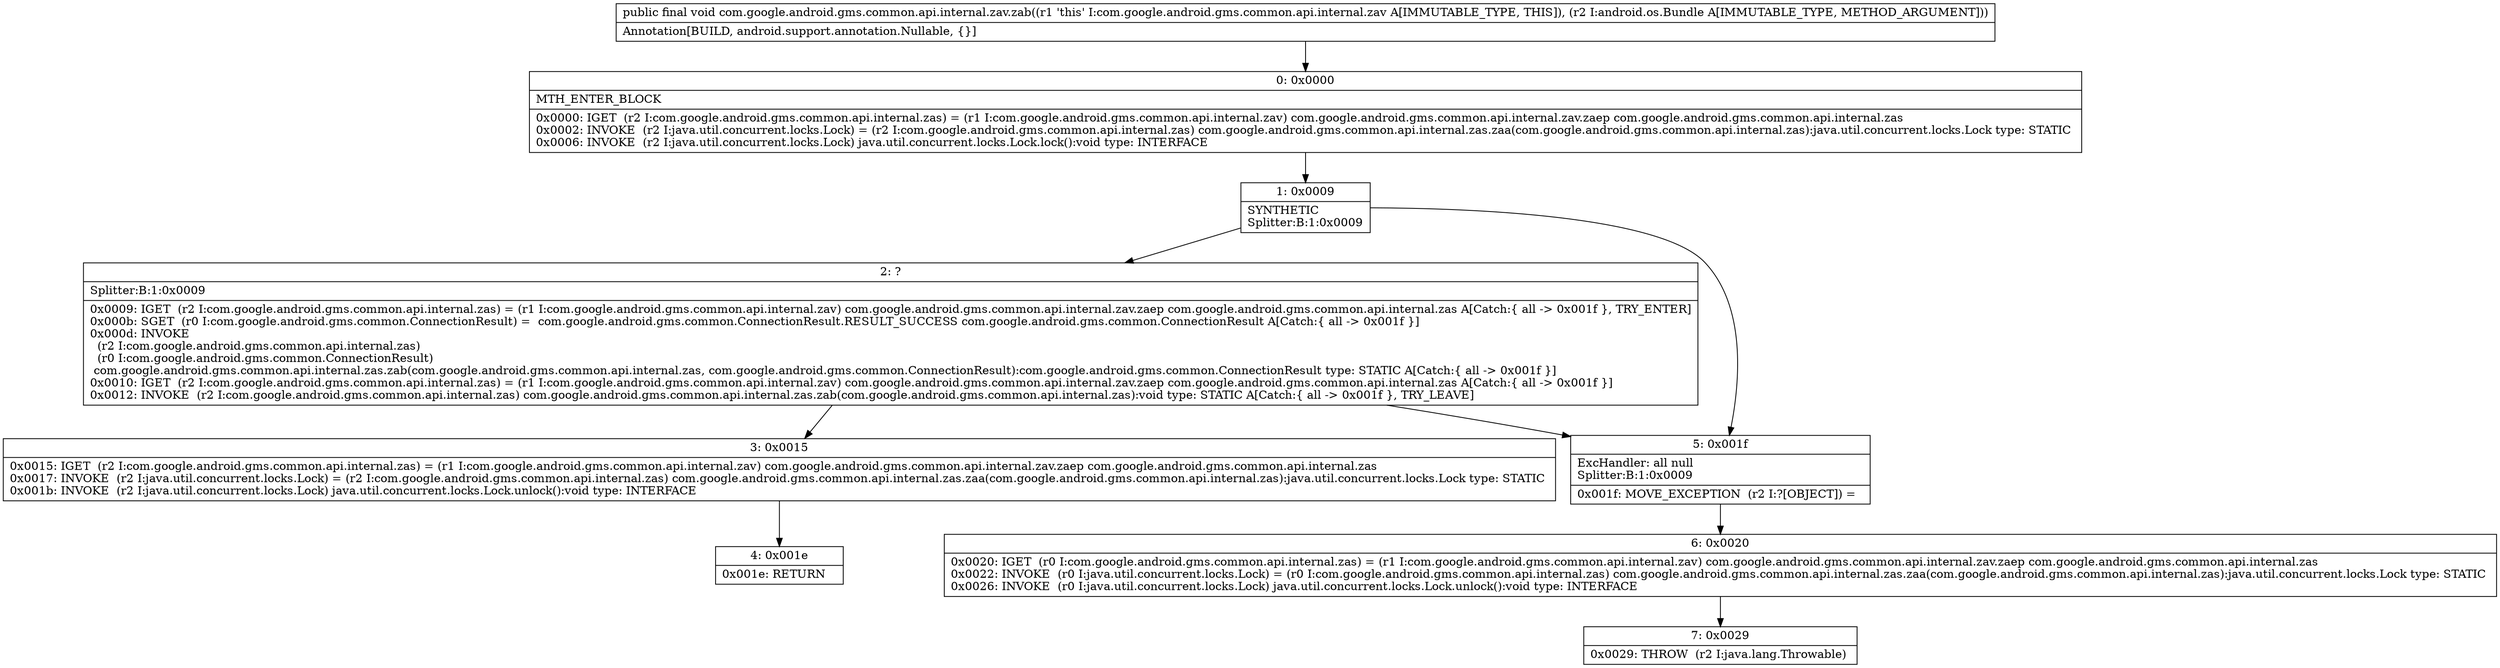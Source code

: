 digraph "CFG forcom.google.android.gms.common.api.internal.zav.zab(Landroid\/os\/Bundle;)V" {
Node_0 [shape=record,label="{0\:\ 0x0000|MTH_ENTER_BLOCK\l|0x0000: IGET  (r2 I:com.google.android.gms.common.api.internal.zas) = (r1 I:com.google.android.gms.common.api.internal.zav) com.google.android.gms.common.api.internal.zav.zaep com.google.android.gms.common.api.internal.zas \l0x0002: INVOKE  (r2 I:java.util.concurrent.locks.Lock) = (r2 I:com.google.android.gms.common.api.internal.zas) com.google.android.gms.common.api.internal.zas.zaa(com.google.android.gms.common.api.internal.zas):java.util.concurrent.locks.Lock type: STATIC \l0x0006: INVOKE  (r2 I:java.util.concurrent.locks.Lock) java.util.concurrent.locks.Lock.lock():void type: INTERFACE \l}"];
Node_1 [shape=record,label="{1\:\ 0x0009|SYNTHETIC\lSplitter:B:1:0x0009\l}"];
Node_2 [shape=record,label="{2\:\ ?|Splitter:B:1:0x0009\l|0x0009: IGET  (r2 I:com.google.android.gms.common.api.internal.zas) = (r1 I:com.google.android.gms.common.api.internal.zav) com.google.android.gms.common.api.internal.zav.zaep com.google.android.gms.common.api.internal.zas A[Catch:\{ all \-\> 0x001f \}, TRY_ENTER]\l0x000b: SGET  (r0 I:com.google.android.gms.common.ConnectionResult) =  com.google.android.gms.common.ConnectionResult.RESULT_SUCCESS com.google.android.gms.common.ConnectionResult A[Catch:\{ all \-\> 0x001f \}]\l0x000d: INVOKE  \l  (r2 I:com.google.android.gms.common.api.internal.zas)\l  (r0 I:com.google.android.gms.common.ConnectionResult)\l com.google.android.gms.common.api.internal.zas.zab(com.google.android.gms.common.api.internal.zas, com.google.android.gms.common.ConnectionResult):com.google.android.gms.common.ConnectionResult type: STATIC A[Catch:\{ all \-\> 0x001f \}]\l0x0010: IGET  (r2 I:com.google.android.gms.common.api.internal.zas) = (r1 I:com.google.android.gms.common.api.internal.zav) com.google.android.gms.common.api.internal.zav.zaep com.google.android.gms.common.api.internal.zas A[Catch:\{ all \-\> 0x001f \}]\l0x0012: INVOKE  (r2 I:com.google.android.gms.common.api.internal.zas) com.google.android.gms.common.api.internal.zas.zab(com.google.android.gms.common.api.internal.zas):void type: STATIC A[Catch:\{ all \-\> 0x001f \}, TRY_LEAVE]\l}"];
Node_3 [shape=record,label="{3\:\ 0x0015|0x0015: IGET  (r2 I:com.google.android.gms.common.api.internal.zas) = (r1 I:com.google.android.gms.common.api.internal.zav) com.google.android.gms.common.api.internal.zav.zaep com.google.android.gms.common.api.internal.zas \l0x0017: INVOKE  (r2 I:java.util.concurrent.locks.Lock) = (r2 I:com.google.android.gms.common.api.internal.zas) com.google.android.gms.common.api.internal.zas.zaa(com.google.android.gms.common.api.internal.zas):java.util.concurrent.locks.Lock type: STATIC \l0x001b: INVOKE  (r2 I:java.util.concurrent.locks.Lock) java.util.concurrent.locks.Lock.unlock():void type: INTERFACE \l}"];
Node_4 [shape=record,label="{4\:\ 0x001e|0x001e: RETURN   \l}"];
Node_5 [shape=record,label="{5\:\ 0x001f|ExcHandler: all null\lSplitter:B:1:0x0009\l|0x001f: MOVE_EXCEPTION  (r2 I:?[OBJECT]) =  \l}"];
Node_6 [shape=record,label="{6\:\ 0x0020|0x0020: IGET  (r0 I:com.google.android.gms.common.api.internal.zas) = (r1 I:com.google.android.gms.common.api.internal.zav) com.google.android.gms.common.api.internal.zav.zaep com.google.android.gms.common.api.internal.zas \l0x0022: INVOKE  (r0 I:java.util.concurrent.locks.Lock) = (r0 I:com.google.android.gms.common.api.internal.zas) com.google.android.gms.common.api.internal.zas.zaa(com.google.android.gms.common.api.internal.zas):java.util.concurrent.locks.Lock type: STATIC \l0x0026: INVOKE  (r0 I:java.util.concurrent.locks.Lock) java.util.concurrent.locks.Lock.unlock():void type: INTERFACE \l}"];
Node_7 [shape=record,label="{7\:\ 0x0029|0x0029: THROW  (r2 I:java.lang.Throwable) \l}"];
MethodNode[shape=record,label="{public final void com.google.android.gms.common.api.internal.zav.zab((r1 'this' I:com.google.android.gms.common.api.internal.zav A[IMMUTABLE_TYPE, THIS]), (r2 I:android.os.Bundle A[IMMUTABLE_TYPE, METHOD_ARGUMENT]))  | Annotation[BUILD, android.support.annotation.Nullable, \{\}]\l}"];
MethodNode -> Node_0;
Node_0 -> Node_1;
Node_1 -> Node_2;
Node_1 -> Node_5;
Node_2 -> Node_3;
Node_2 -> Node_5;
Node_3 -> Node_4;
Node_5 -> Node_6;
Node_6 -> Node_7;
}

